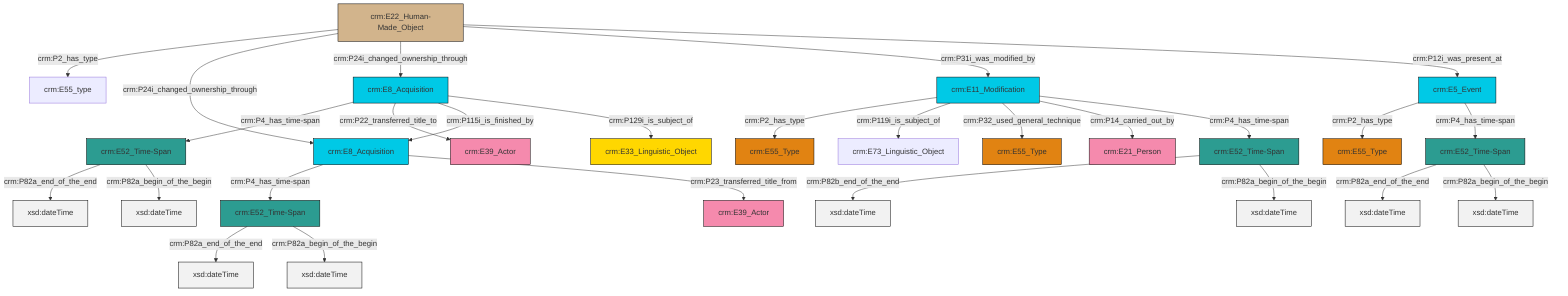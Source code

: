 graph TD
classDef Literal fill:#f2f2f2,stroke:#000000;
classDef CRM_Entity fill:#FFFFFF,stroke:#000000;
classDef Temporal_Entity fill:#00C9E6, stroke:#000000;
classDef Type fill:#E18312, stroke:#000000;
classDef Time-Span fill:#2C9C91, stroke:#000000;
classDef Appellation fill:#FFEB7F, stroke:#000000;
classDef Place fill:#008836, stroke:#000000;
classDef Persistent_Item fill:#B266B2, stroke:#000000;
classDef Conceptual_Object fill:#FFD700, stroke:#000000;
classDef Physical_Thing fill:#D2B48C, stroke:#000000;
classDef Actor fill:#f58aad, stroke:#000000;
classDef PC_Classes fill:#4ce600, stroke:#000000;
classDef Multi fill:#cccccc,stroke:#000000;

0["crm:E52_Time-Span"]:::Time-Span -->|crm:P82a_end_of_the_end| 1[xsd:dateTime]:::Literal
2["crm:E5_Event"]:::Temporal_Entity -->|crm:P2_has_type| 3["crm:E55_Type"]:::Type
4["crm:E52_Time-Span"]:::Time-Span -->|crm:P82a_end_of_the_end| 5[xsd:dateTime]:::Literal
7["crm:E11_Modification"]:::Temporal_Entity -->|crm:P2_has_type| 8["crm:E55_Type"]:::Type
7["crm:E11_Modification"]:::Temporal_Entity -->|crm:P119i_is_subject_of| 9["crm:E73_Linguistic_Object"]:::Default
0["crm:E52_Time-Span"]:::Time-Span -->|crm:P82a_begin_of_the_begin| 15[xsd:dateTime]:::Literal
4["crm:E52_Time-Span"]:::Time-Span -->|crm:P82a_begin_of_the_begin| 16[xsd:dateTime]:::Literal
13["crm:E22_Human-Made_Object"]:::Physical_Thing -->|crm:P2_has_type| 17["crm:E55_type"]:::Default
18["crm:E8_Acquisition"]:::Temporal_Entity -->|crm:P4_has_time-span| 0["crm:E52_Time-Span"]:::Time-Span
13["crm:E22_Human-Made_Object"]:::Physical_Thing -->|crm:P24i_changed_ownership_through| 22["crm:E8_Acquisition"]:::Temporal_Entity
7["crm:E11_Modification"]:::Temporal_Entity -->|crm:P32_used_general_technique| 23["crm:E55_Type"]:::Type
18["crm:E8_Acquisition"]:::Temporal_Entity -->|crm:P22_transferred_title_to| 28["crm:E39_Actor"]:::Actor
20["crm:E52_Time-Span"]:::Time-Span -->|crm:P82a_end_of_the_end| 30[xsd:dateTime]:::Literal
13["crm:E22_Human-Made_Object"]:::Physical_Thing -->|crm:P24i_changed_ownership_through| 18["crm:E8_Acquisition"]:::Temporal_Entity
2["crm:E5_Event"]:::Temporal_Entity -->|crm:P4_has_time-span| 20["crm:E52_Time-Span"]:::Time-Span
10["crm:E52_Time-Span"]:::Time-Span -->|crm:P82b_end_of_the_end| 32[xsd:dateTime]:::Literal
7["crm:E11_Modification"]:::Temporal_Entity -->|crm:P14_carried_out_by| 36["crm:E21_Person"]:::Actor
13["crm:E22_Human-Made_Object"]:::Physical_Thing -->|crm:P31i_was_modified_by| 7["crm:E11_Modification"]:::Temporal_Entity
18["crm:E8_Acquisition"]:::Temporal_Entity -->|crm:P115i_is_finished_by| 22["crm:E8_Acquisition"]:::Temporal_Entity
22["crm:E8_Acquisition"]:::Temporal_Entity -->|crm:P4_has_time-span| 4["crm:E52_Time-Span"]:::Time-Span
18["crm:E8_Acquisition"]:::Temporal_Entity -->|crm:P129i_is_subject_of| 26["crm:E33_Linguistic_Object"]:::Conceptual_Object
7["crm:E11_Modification"]:::Temporal_Entity -->|crm:P4_has_time-span| 10["crm:E52_Time-Span"]:::Time-Span
10["crm:E52_Time-Span"]:::Time-Span -->|crm:P82a_begin_of_the_begin| 39[xsd:dateTime]:::Literal
20["crm:E52_Time-Span"]:::Time-Span -->|crm:P82a_begin_of_the_begin| 41[xsd:dateTime]:::Literal
22["crm:E8_Acquisition"]:::Temporal_Entity -->|crm:P23_transferred_title_from| 42["crm:E39_Actor"]:::Actor
13["crm:E22_Human-Made_Object"]:::Physical_Thing -->|crm:P12i_was_present_at| 2["crm:E5_Event"]:::Temporal_Entity